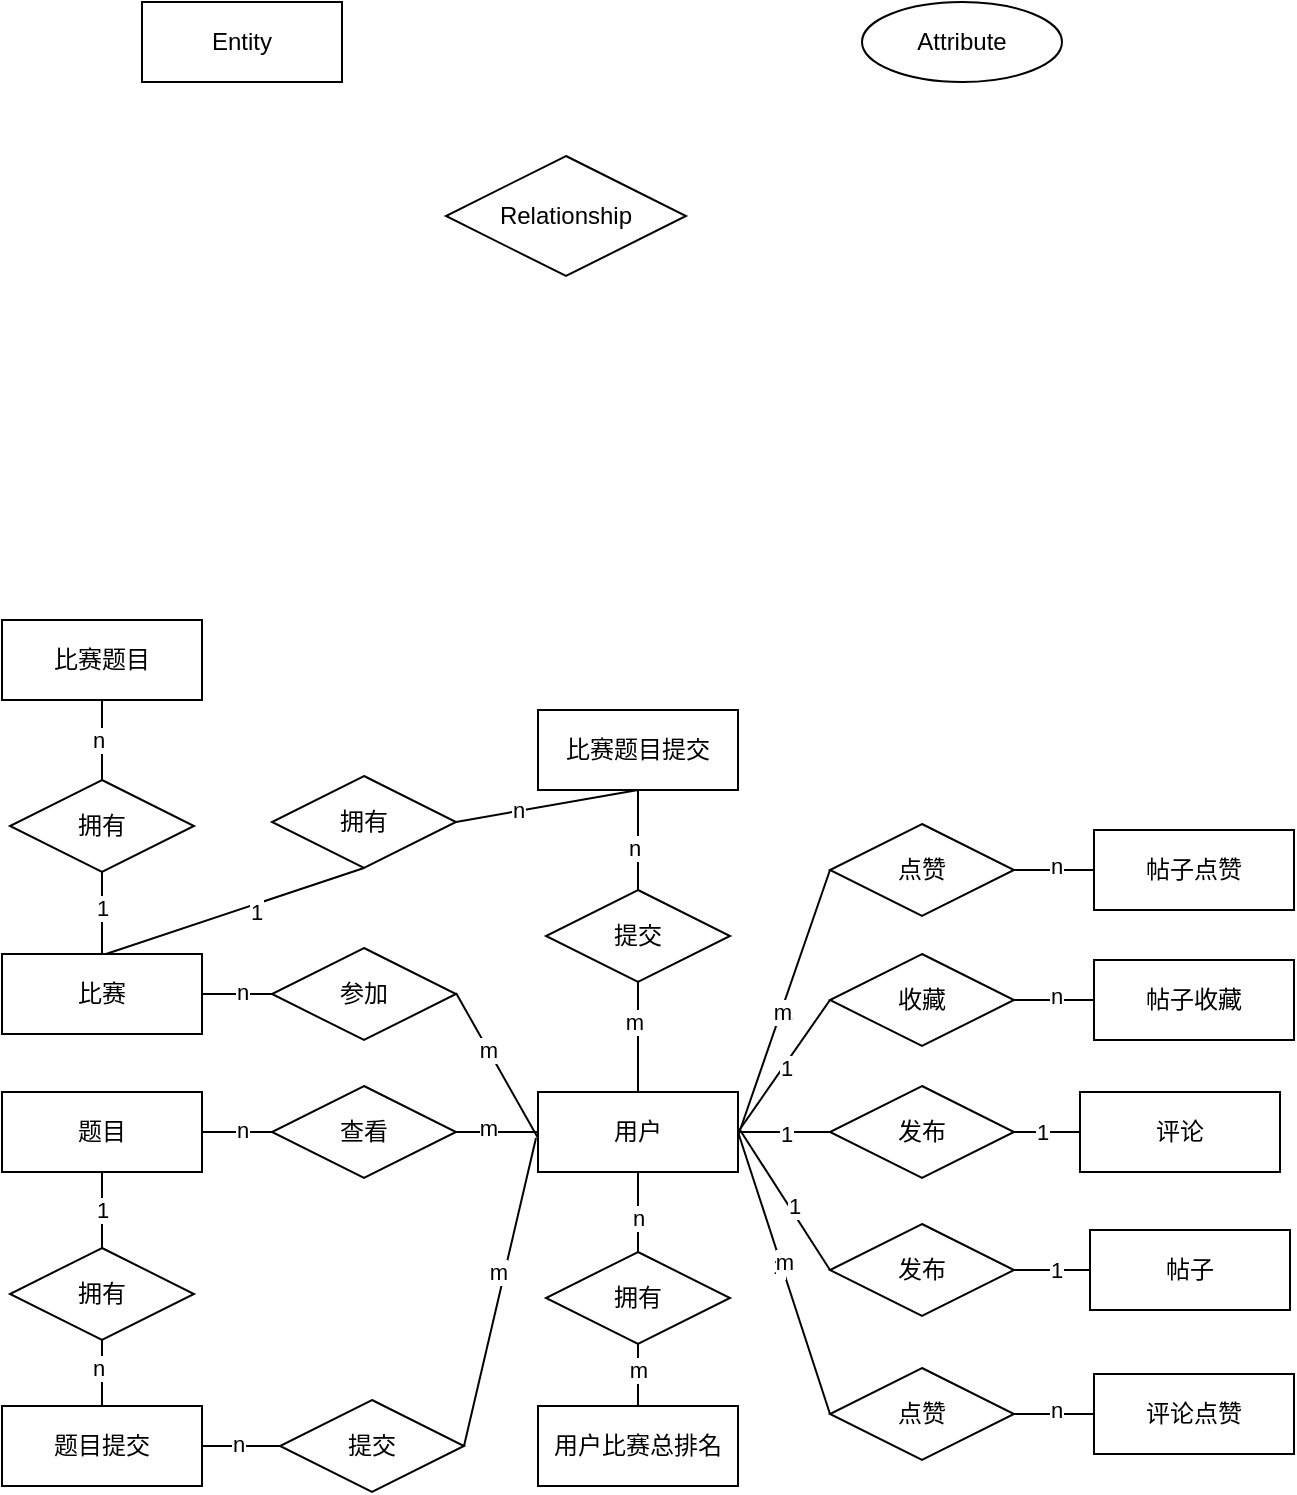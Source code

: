 <mxfile version="24.1.0" type="github">
  <diagram id="qFtIQ_YNDOMXz3P4pGXY" name="第 1 页">
    <mxGraphModel dx="1042" dy="577" grid="0" gridSize="10" guides="1" tooltips="1" connect="1" arrows="1" fold="1" page="1" pageScale="1" pageWidth="827" pageHeight="1169" background="#ffffff" math="0" shadow="0">
      <root>
        <mxCell id="0" />
        <mxCell id="1" parent="0" />
        <mxCell id="MPchgJYEr40FNvUbp9XO-1" value="Entity" style="whiteSpace=wrap;html=1;align=center;" vertex="1" parent="1">
          <mxGeometry x="90" y="50" width="100" height="40" as="geometry" />
        </mxCell>
        <mxCell id="MPchgJYEr40FNvUbp9XO-4" value="Attribute" style="ellipse;whiteSpace=wrap;html=1;align=center;" vertex="1" parent="1">
          <mxGeometry x="450" y="50" width="100" height="40" as="geometry" />
        </mxCell>
        <mxCell id="MPchgJYEr40FNvUbp9XO-99" value="" style="edgeStyle=orthogonalEdgeStyle;rounded=0;orthogonalLoop=1;jettySize=auto;html=1;endArrow=none;endFill=0;" edge="1" parent="1" source="MPchgJYEr40FNvUbp9XO-5" target="MPchgJYEr40FNvUbp9XO-98">
          <mxGeometry relative="1" as="geometry" />
        </mxCell>
        <mxCell id="MPchgJYEr40FNvUbp9XO-100" value="1" style="edgeLabel;html=1;align=center;verticalAlign=middle;resizable=0;points=[];" vertex="1" connectable="0" parent="MPchgJYEr40FNvUbp9XO-99">
          <mxGeometry x="0.152" y="3" relative="1" as="geometry">
            <mxPoint x="-3" y="-1" as="offset" />
          </mxGeometry>
        </mxCell>
        <mxCell id="MPchgJYEr40FNvUbp9XO-5" value="题目" style="whiteSpace=wrap;html=1;align=center;" vertex="1" parent="1">
          <mxGeometry x="20" y="595" width="100" height="40" as="geometry" />
        </mxCell>
        <mxCell id="MPchgJYEr40FNvUbp9XO-17" value="" style="edgeStyle=orthogonalEdgeStyle;rounded=0;orthogonalLoop=1;jettySize=auto;html=1;endArrow=none;endFill=0;" edge="1" parent="1" source="MPchgJYEr40FNvUbp9XO-6" target="MPchgJYEr40FNvUbp9XO-16">
          <mxGeometry relative="1" as="geometry" />
        </mxCell>
        <mxCell id="MPchgJYEr40FNvUbp9XO-19" value="1" style="edgeLabel;html=1;align=center;verticalAlign=middle;resizable=0;points=[];" vertex="1" connectable="0" parent="MPchgJYEr40FNvUbp9XO-17">
          <mxGeometry x="0.015" y="-1" relative="1" as="geometry">
            <mxPoint as="offset" />
          </mxGeometry>
        </mxCell>
        <mxCell id="MPchgJYEr40FNvUbp9XO-63" value="" style="edgeStyle=orthogonalEdgeStyle;rounded=0;orthogonalLoop=1;jettySize=auto;html=1;endArrow=none;endFill=0;" edge="1" parent="1" source="MPchgJYEr40FNvUbp9XO-6" target="MPchgJYEr40FNvUbp9XO-62">
          <mxGeometry relative="1" as="geometry" />
        </mxCell>
        <mxCell id="MPchgJYEr40FNvUbp9XO-64" value="m" style="edgeLabel;html=1;align=center;verticalAlign=middle;resizable=0;points=[];" vertex="1" connectable="0" parent="MPchgJYEr40FNvUbp9XO-63">
          <mxGeometry x="0.229" y="-2" relative="1" as="geometry">
            <mxPoint as="offset" />
          </mxGeometry>
        </mxCell>
        <mxCell id="MPchgJYEr40FNvUbp9XO-91" value="" style="edgeStyle=orthogonalEdgeStyle;rounded=0;orthogonalLoop=1;jettySize=auto;html=1;endArrow=none;endFill=0;" edge="1" parent="1" source="MPchgJYEr40FNvUbp9XO-6" target="MPchgJYEr40FNvUbp9XO-90">
          <mxGeometry relative="1" as="geometry" />
        </mxCell>
        <mxCell id="MPchgJYEr40FNvUbp9XO-92" value="m" style="edgeLabel;html=1;align=center;verticalAlign=middle;resizable=0;points=[];" vertex="1" connectable="0" parent="MPchgJYEr40FNvUbp9XO-91">
          <mxGeometry x="0.287" y="2" relative="1" as="geometry">
            <mxPoint as="offset" />
          </mxGeometry>
        </mxCell>
        <mxCell id="MPchgJYEr40FNvUbp9XO-6" value="用户" style="whiteSpace=wrap;html=1;align=center;" vertex="1" parent="1">
          <mxGeometry x="288" y="595" width="100" height="40" as="geometry" />
        </mxCell>
        <mxCell id="MPchgJYEr40FNvUbp9XO-9" value="评论" style="whiteSpace=wrap;html=1;align=center;" vertex="1" parent="1">
          <mxGeometry x="559" y="595" width="100" height="40" as="geometry" />
        </mxCell>
        <mxCell id="MPchgJYEr40FNvUbp9XO-15" value="Relationship" style="shape=rhombus;perimeter=rhombusPerimeter;whiteSpace=wrap;html=1;align=center;" vertex="1" parent="1">
          <mxGeometry x="242" y="127" width="120" height="60" as="geometry" />
        </mxCell>
        <mxCell id="MPchgJYEr40FNvUbp9XO-18" value="" style="edgeStyle=orthogonalEdgeStyle;rounded=0;orthogonalLoop=1;jettySize=auto;html=1;endArrow=none;endFill=0;" edge="1" parent="1" source="MPchgJYEr40FNvUbp9XO-16" target="MPchgJYEr40FNvUbp9XO-9">
          <mxGeometry relative="1" as="geometry" />
        </mxCell>
        <mxCell id="MPchgJYEr40FNvUbp9XO-20" value="1" style="edgeLabel;html=1;align=center;verticalAlign=middle;resizable=0;points=[];" vertex="1" connectable="0" parent="MPchgJYEr40FNvUbp9XO-18">
          <mxGeometry x="0.191" relative="1" as="geometry">
            <mxPoint as="offset" />
          </mxGeometry>
        </mxCell>
        <mxCell id="MPchgJYEr40FNvUbp9XO-16" value="发布" style="shape=rhombus;perimeter=rhombusPerimeter;whiteSpace=wrap;html=1;align=center;" vertex="1" parent="1">
          <mxGeometry x="434" y="592" width="92" height="46" as="geometry" />
        </mxCell>
        <mxCell id="MPchgJYEr40FNvUbp9XO-22" value="帖子" style="whiteSpace=wrap;html=1;align=center;" vertex="1" parent="1">
          <mxGeometry x="564" y="664" width="100" height="40" as="geometry" />
        </mxCell>
        <mxCell id="MPchgJYEr40FNvUbp9XO-23" value="" style="edgeStyle=orthogonalEdgeStyle;rounded=0;orthogonalLoop=1;jettySize=auto;html=1;endArrow=none;endFill=0;" edge="1" parent="1" source="MPchgJYEr40FNvUbp9XO-25" target="MPchgJYEr40FNvUbp9XO-22">
          <mxGeometry relative="1" as="geometry" />
        </mxCell>
        <mxCell id="MPchgJYEr40FNvUbp9XO-24" value="1" style="edgeLabel;html=1;align=center;verticalAlign=middle;resizable=0;points=[];" vertex="1" connectable="0" parent="MPchgJYEr40FNvUbp9XO-23">
          <mxGeometry x="0.191" relative="1" as="geometry">
            <mxPoint as="offset" />
          </mxGeometry>
        </mxCell>
        <mxCell id="MPchgJYEr40FNvUbp9XO-25" value="发布" style="shape=rhombus;perimeter=rhombusPerimeter;whiteSpace=wrap;html=1;align=center;" vertex="1" parent="1">
          <mxGeometry x="434" y="661" width="92" height="46" as="geometry" />
        </mxCell>
        <mxCell id="MPchgJYEr40FNvUbp9XO-26" value="" style="endArrow=none;html=1;rounded=0;entryX=0;entryY=0.5;entryDx=0;entryDy=0;" edge="1" parent="1" target="MPchgJYEr40FNvUbp9XO-25">
          <mxGeometry relative="1" as="geometry">
            <mxPoint x="389" y="614" as="sourcePoint" />
            <mxPoint x="429" y="685.5" as="targetPoint" />
          </mxGeometry>
        </mxCell>
        <mxCell id="MPchgJYEr40FNvUbp9XO-27" value="1" style="edgeLabel;html=1;align=center;verticalAlign=middle;resizable=0;points=[];" vertex="1" connectable="0" parent="MPchgJYEr40FNvUbp9XO-26">
          <mxGeometry x="0.122" y="2" relative="1" as="geometry">
            <mxPoint as="offset" />
          </mxGeometry>
        </mxCell>
        <mxCell id="MPchgJYEr40FNvUbp9XO-32" value="帖子收藏" style="whiteSpace=wrap;html=1;align=center;" vertex="1" parent="1">
          <mxGeometry x="566" y="529" width="100" height="40" as="geometry" />
        </mxCell>
        <mxCell id="MPchgJYEr40FNvUbp9XO-46" value="" style="edgeStyle=orthogonalEdgeStyle;rounded=0;orthogonalLoop=1;jettySize=auto;html=1;endArrow=none;endFill=0;" edge="1" parent="1" source="MPchgJYEr40FNvUbp9XO-35" target="MPchgJYEr40FNvUbp9XO-32">
          <mxGeometry relative="1" as="geometry" />
        </mxCell>
        <mxCell id="MPchgJYEr40FNvUbp9XO-47" value="n" style="edgeLabel;html=1;align=center;verticalAlign=middle;resizable=0;points=[];" vertex="1" connectable="0" parent="MPchgJYEr40FNvUbp9XO-46">
          <mxGeometry x="0.04" y="2" relative="1" as="geometry">
            <mxPoint as="offset" />
          </mxGeometry>
        </mxCell>
        <mxCell id="MPchgJYEr40FNvUbp9XO-35" value="收藏" style="shape=rhombus;perimeter=rhombusPerimeter;whiteSpace=wrap;html=1;align=center;" vertex="1" parent="1">
          <mxGeometry x="434" y="526" width="92" height="46" as="geometry" />
        </mxCell>
        <mxCell id="MPchgJYEr40FNvUbp9XO-48" value="帖子点赞" style="whiteSpace=wrap;html=1;align=center;" vertex="1" parent="1">
          <mxGeometry x="566" y="464" width="100" height="40" as="geometry" />
        </mxCell>
        <mxCell id="MPchgJYEr40FNvUbp9XO-49" value="" style="edgeStyle=orthogonalEdgeStyle;rounded=0;orthogonalLoop=1;jettySize=auto;html=1;endArrow=none;endFill=0;" edge="1" parent="1" source="MPchgJYEr40FNvUbp9XO-51" target="MPchgJYEr40FNvUbp9XO-48">
          <mxGeometry relative="1" as="geometry" />
        </mxCell>
        <mxCell id="MPchgJYEr40FNvUbp9XO-50" value="n" style="edgeLabel;html=1;align=center;verticalAlign=middle;resizable=0;points=[];" vertex="1" connectable="0" parent="MPchgJYEr40FNvUbp9XO-49">
          <mxGeometry x="0.04" y="2" relative="1" as="geometry">
            <mxPoint as="offset" />
          </mxGeometry>
        </mxCell>
        <mxCell id="MPchgJYEr40FNvUbp9XO-51" value="点赞" style="shape=rhombus;perimeter=rhombusPerimeter;whiteSpace=wrap;html=1;align=center;" vertex="1" parent="1">
          <mxGeometry x="434" y="461" width="92" height="46" as="geometry" />
        </mxCell>
        <mxCell id="MPchgJYEr40FNvUbp9XO-52" value="评论点赞" style="whiteSpace=wrap;html=1;align=center;" vertex="1" parent="1">
          <mxGeometry x="566" y="736" width="100" height="40" as="geometry" />
        </mxCell>
        <mxCell id="MPchgJYEr40FNvUbp9XO-53" value="" style="edgeStyle=orthogonalEdgeStyle;rounded=0;orthogonalLoop=1;jettySize=auto;html=1;endArrow=none;endFill=0;" edge="1" parent="1" source="MPchgJYEr40FNvUbp9XO-55" target="MPchgJYEr40FNvUbp9XO-52">
          <mxGeometry relative="1" as="geometry" />
        </mxCell>
        <mxCell id="MPchgJYEr40FNvUbp9XO-54" value="n" style="edgeLabel;html=1;align=center;verticalAlign=middle;resizable=0;points=[];" vertex="1" connectable="0" parent="MPchgJYEr40FNvUbp9XO-53">
          <mxGeometry x="0.04" y="2" relative="1" as="geometry">
            <mxPoint as="offset" />
          </mxGeometry>
        </mxCell>
        <mxCell id="MPchgJYEr40FNvUbp9XO-55" value="点赞" style="shape=rhombus;perimeter=rhombusPerimeter;whiteSpace=wrap;html=1;align=center;" vertex="1" parent="1">
          <mxGeometry x="434" y="733" width="92" height="46" as="geometry" />
        </mxCell>
        <mxCell id="MPchgJYEr40FNvUbp9XO-56" value="" style="endArrow=none;html=1;rounded=0;entryX=0;entryY=0.5;entryDx=0;entryDy=0;" edge="1" parent="1" target="MPchgJYEr40FNvUbp9XO-51">
          <mxGeometry relative="1" as="geometry">
            <mxPoint x="388" y="617" as="sourcePoint" />
            <mxPoint x="427" y="815" as="targetPoint" />
          </mxGeometry>
        </mxCell>
        <mxCell id="MPchgJYEr40FNvUbp9XO-57" value="1" style="edgeLabel;html=1;align=center;verticalAlign=middle;resizable=0;points=[];" vertex="1" connectable="0" parent="MPchgJYEr40FNvUbp9XO-56">
          <mxGeometry x="-0.053" y="-2" relative="1" as="geometry">
            <mxPoint as="offset" />
          </mxGeometry>
        </mxCell>
        <mxCell id="MPchgJYEr40FNvUbp9XO-58" value="m" style="edgeLabel;html=1;align=center;verticalAlign=middle;resizable=0;points=[];" vertex="1" connectable="0" parent="MPchgJYEr40FNvUbp9XO-56">
          <mxGeometry x="-0.076" y="1" relative="1" as="geometry">
            <mxPoint x="1" as="offset" />
          </mxGeometry>
        </mxCell>
        <mxCell id="MPchgJYEr40FNvUbp9XO-59" value="" style="endArrow=none;html=1;rounded=0;entryX=0;entryY=0.5;entryDx=0;entryDy=0;" edge="1" parent="1" target="MPchgJYEr40FNvUbp9XO-55">
          <mxGeometry relative="1" as="geometry">
            <mxPoint x="388" y="615" as="sourcePoint" />
            <mxPoint x="429" y="887.5" as="targetPoint" />
          </mxGeometry>
        </mxCell>
        <mxCell id="MPchgJYEr40FNvUbp9XO-60" value="1" style="edgeLabel;html=1;align=center;verticalAlign=middle;resizable=0;points=[];" vertex="1" connectable="0" parent="MPchgJYEr40FNvUbp9XO-59">
          <mxGeometry x="-0.053" y="-2" relative="1" as="geometry">
            <mxPoint as="offset" />
          </mxGeometry>
        </mxCell>
        <mxCell id="MPchgJYEr40FNvUbp9XO-61" value="m" style="edgeLabel;html=1;align=center;verticalAlign=middle;resizable=0;points=[];" vertex="1" connectable="0" parent="MPchgJYEr40FNvUbp9XO-59">
          <mxGeometry x="-0.076" y="1" relative="1" as="geometry">
            <mxPoint x="1" as="offset" />
          </mxGeometry>
        </mxCell>
        <mxCell id="MPchgJYEr40FNvUbp9XO-65" value="" style="edgeStyle=orthogonalEdgeStyle;rounded=0;orthogonalLoop=1;jettySize=auto;html=1;endArrow=none;endFill=0;" edge="1" parent="1" source="MPchgJYEr40FNvUbp9XO-62" target="MPchgJYEr40FNvUbp9XO-5">
          <mxGeometry relative="1" as="geometry" />
        </mxCell>
        <mxCell id="MPchgJYEr40FNvUbp9XO-66" value="n" style="edgeLabel;html=1;align=center;verticalAlign=middle;resizable=0;points=[];" vertex="1" connectable="0" parent="MPchgJYEr40FNvUbp9XO-65">
          <mxGeometry x="0.12" y="-1" relative="1" as="geometry">
            <mxPoint as="offset" />
          </mxGeometry>
        </mxCell>
        <mxCell id="MPchgJYEr40FNvUbp9XO-62" value="查看" style="shape=rhombus;perimeter=rhombusPerimeter;whiteSpace=wrap;html=1;align=center;" vertex="1" parent="1">
          <mxGeometry x="155" y="592" width="92" height="46" as="geometry" />
        </mxCell>
        <mxCell id="MPchgJYEr40FNvUbp9XO-67" value="题目提交" style="whiteSpace=wrap;html=1;align=center;" vertex="1" parent="1">
          <mxGeometry x="20" y="752" width="100" height="40" as="geometry" />
        </mxCell>
        <mxCell id="MPchgJYEr40FNvUbp9XO-69" value="" style="edgeStyle=orthogonalEdgeStyle;rounded=0;orthogonalLoop=1;jettySize=auto;html=1;endArrow=none;endFill=0;" edge="1" parent="1" source="MPchgJYEr40FNvUbp9XO-71" target="MPchgJYEr40FNvUbp9XO-67">
          <mxGeometry relative="1" as="geometry" />
        </mxCell>
        <mxCell id="MPchgJYEr40FNvUbp9XO-70" value="n" style="edgeLabel;html=1;align=center;verticalAlign=middle;resizable=0;points=[];" vertex="1" connectable="0" parent="MPchgJYEr40FNvUbp9XO-69">
          <mxGeometry x="0.12" y="-1" relative="1" as="geometry">
            <mxPoint as="offset" />
          </mxGeometry>
        </mxCell>
        <mxCell id="MPchgJYEr40FNvUbp9XO-71" value="提交" style="shape=rhombus;perimeter=rhombusPerimeter;whiteSpace=wrap;html=1;align=center;" vertex="1" parent="1">
          <mxGeometry x="159" y="749" width="92" height="46" as="geometry" />
        </mxCell>
        <mxCell id="MPchgJYEr40FNvUbp9XO-72" value="" style="endArrow=none;html=1;rounded=0;exitX=1;exitY=0.5;exitDx=0;exitDy=0;" edge="1" parent="1" source="MPchgJYEr40FNvUbp9XO-71">
          <mxGeometry relative="1" as="geometry">
            <mxPoint x="247" y="682.5" as="sourcePoint" />
            <mxPoint x="287" y="618" as="targetPoint" />
          </mxGeometry>
        </mxCell>
        <mxCell id="MPchgJYEr40FNvUbp9XO-104" value="m" style="edgeLabel;html=1;align=center;verticalAlign=middle;resizable=0;points=[];" vertex="1" connectable="0" parent="MPchgJYEr40FNvUbp9XO-72">
          <mxGeometry x="0.117" y="4" relative="1" as="geometry">
            <mxPoint as="offset" />
          </mxGeometry>
        </mxCell>
        <mxCell id="MPchgJYEr40FNvUbp9XO-83" value="" style="edgeStyle=orthogonalEdgeStyle;rounded=0;orthogonalLoop=1;jettySize=auto;html=1;endArrow=none;endFill=0;" edge="1" parent="1" source="MPchgJYEr40FNvUbp9XO-74" target="MPchgJYEr40FNvUbp9XO-82">
          <mxGeometry relative="1" as="geometry" />
        </mxCell>
        <mxCell id="MPchgJYEr40FNvUbp9XO-86" value="1" style="edgeLabel;html=1;align=center;verticalAlign=middle;resizable=0;points=[];" vertex="1" connectable="0" parent="MPchgJYEr40FNvUbp9XO-83">
          <mxGeometry x="0.112" relative="1" as="geometry">
            <mxPoint as="offset" />
          </mxGeometry>
        </mxCell>
        <mxCell id="MPchgJYEr40FNvUbp9XO-74" value="比赛" style="whiteSpace=wrap;html=1;align=center;" vertex="1" parent="1">
          <mxGeometry x="20" y="526" width="100" height="40" as="geometry" />
        </mxCell>
        <mxCell id="MPchgJYEr40FNvUbp9XO-76" value="" style="edgeStyle=orthogonalEdgeStyle;rounded=0;orthogonalLoop=1;jettySize=auto;html=1;endArrow=none;endFill=0;" edge="1" parent="1" source="MPchgJYEr40FNvUbp9XO-78" target="MPchgJYEr40FNvUbp9XO-74">
          <mxGeometry relative="1" as="geometry" />
        </mxCell>
        <mxCell id="MPchgJYEr40FNvUbp9XO-77" value="n" style="edgeLabel;html=1;align=center;verticalAlign=middle;resizable=0;points=[];" vertex="1" connectable="0" parent="MPchgJYEr40FNvUbp9XO-76">
          <mxGeometry x="0.12" y="-1" relative="1" as="geometry">
            <mxPoint as="offset" />
          </mxGeometry>
        </mxCell>
        <mxCell id="MPchgJYEr40FNvUbp9XO-78" value="参加" style="shape=rhombus;perimeter=rhombusPerimeter;whiteSpace=wrap;html=1;align=center;" vertex="1" parent="1">
          <mxGeometry x="155" y="523" width="92" height="46" as="geometry" />
        </mxCell>
        <mxCell id="MPchgJYEr40FNvUbp9XO-80" value="" style="endArrow=none;html=1;rounded=0;" edge="1" parent="1">
          <mxGeometry relative="1" as="geometry">
            <mxPoint x="247" y="545.5" as="sourcePoint" />
            <mxPoint x="288" y="618" as="targetPoint" />
          </mxGeometry>
        </mxCell>
        <mxCell id="MPchgJYEr40FNvUbp9XO-81" value="m" style="edgeLabel;html=1;align=center;verticalAlign=middle;resizable=0;points=[];" vertex="1" connectable="0" parent="MPchgJYEr40FNvUbp9XO-80">
          <mxGeometry x="-0.226" relative="1" as="geometry">
            <mxPoint as="offset" />
          </mxGeometry>
        </mxCell>
        <mxCell id="MPchgJYEr40FNvUbp9XO-88" value="" style="edgeStyle=orthogonalEdgeStyle;rounded=0;orthogonalLoop=1;jettySize=auto;html=1;endArrow=none;endFill=0;" edge="1" parent="1" source="MPchgJYEr40FNvUbp9XO-82" target="MPchgJYEr40FNvUbp9XO-87">
          <mxGeometry relative="1" as="geometry" />
        </mxCell>
        <mxCell id="MPchgJYEr40FNvUbp9XO-89" value="n" style="edgeLabel;html=1;align=center;verticalAlign=middle;resizable=0;points=[];" vertex="1" connectable="0" parent="MPchgJYEr40FNvUbp9XO-88">
          <mxGeometry x="0.01" y="2" relative="1" as="geometry">
            <mxPoint as="offset" />
          </mxGeometry>
        </mxCell>
        <mxCell id="MPchgJYEr40FNvUbp9XO-82" value="拥有" style="shape=rhombus;perimeter=rhombusPerimeter;whiteSpace=wrap;html=1;align=center;" vertex="1" parent="1">
          <mxGeometry x="24" y="439" width="92" height="46" as="geometry" />
        </mxCell>
        <mxCell id="MPchgJYEr40FNvUbp9XO-87" value="比赛题目" style="whiteSpace=wrap;html=1;align=center;" vertex="1" parent="1">
          <mxGeometry x="20" y="359" width="100" height="40" as="geometry" />
        </mxCell>
        <mxCell id="MPchgJYEr40FNvUbp9XO-94" value="" style="edgeStyle=orthogonalEdgeStyle;rounded=0;orthogonalLoop=1;jettySize=auto;html=1;endArrow=none;endFill=0;" edge="1" parent="1" source="MPchgJYEr40FNvUbp9XO-90" target="MPchgJYEr40FNvUbp9XO-93">
          <mxGeometry relative="1" as="geometry" />
        </mxCell>
        <mxCell id="MPchgJYEr40FNvUbp9XO-97" value="n" style="edgeLabel;html=1;align=center;verticalAlign=middle;resizable=0;points=[];" vertex="1" connectable="0" parent="MPchgJYEr40FNvUbp9XO-94">
          <mxGeometry x="-0.064" y="2" relative="1" as="geometry">
            <mxPoint y="2" as="offset" />
          </mxGeometry>
        </mxCell>
        <mxCell id="MPchgJYEr40FNvUbp9XO-90" value="提交" style="shape=rhombus;perimeter=rhombusPerimeter;whiteSpace=wrap;html=1;align=center;" vertex="1" parent="1">
          <mxGeometry x="292" y="494" width="92" height="46" as="geometry" />
        </mxCell>
        <mxCell id="MPchgJYEr40FNvUbp9XO-93" value="比赛题目提交" style="whiteSpace=wrap;html=1;align=center;" vertex="1" parent="1">
          <mxGeometry x="288" y="404" width="100" height="40" as="geometry" />
        </mxCell>
        <mxCell id="MPchgJYEr40FNvUbp9XO-101" value="" style="edgeStyle=orthogonalEdgeStyle;rounded=0;orthogonalLoop=1;jettySize=auto;html=1;endArrow=none;endFill=0;" edge="1" parent="1" source="MPchgJYEr40FNvUbp9XO-98" target="MPchgJYEr40FNvUbp9XO-67">
          <mxGeometry relative="1" as="geometry" />
        </mxCell>
        <mxCell id="MPchgJYEr40FNvUbp9XO-103" value="n" style="edgeLabel;html=1;align=center;verticalAlign=middle;resizable=0;points=[];" vertex="1" connectable="0" parent="MPchgJYEr40FNvUbp9XO-101">
          <mxGeometry x="0.2" y="-2" relative="1" as="geometry">
            <mxPoint as="offset" />
          </mxGeometry>
        </mxCell>
        <mxCell id="MPchgJYEr40FNvUbp9XO-98" value="拥有" style="shape=rhombus;perimeter=rhombusPerimeter;whiteSpace=wrap;html=1;align=center;" vertex="1" parent="1">
          <mxGeometry x="24" y="673" width="92" height="46" as="geometry" />
        </mxCell>
        <mxCell id="MPchgJYEr40FNvUbp9XO-105" value="拥有" style="shape=rhombus;perimeter=rhombusPerimeter;whiteSpace=wrap;html=1;align=center;" vertex="1" parent="1">
          <mxGeometry x="155" y="437" width="92" height="46" as="geometry" />
        </mxCell>
        <mxCell id="MPchgJYEr40FNvUbp9XO-106" value="" style="endArrow=none;html=1;rounded=0;entryX=0.5;entryY=1;entryDx=0;entryDy=0;" edge="1" parent="1" target="MPchgJYEr40FNvUbp9XO-105">
          <mxGeometry relative="1" as="geometry">
            <mxPoint x="72" y="526" as="sourcePoint" />
            <mxPoint x="232" y="526" as="targetPoint" />
          </mxGeometry>
        </mxCell>
        <mxCell id="MPchgJYEr40FNvUbp9XO-107" value="1" style="edgeLabel;html=1;align=center;verticalAlign=middle;resizable=0;points=[];" vertex="1" connectable="0" parent="MPchgJYEr40FNvUbp9XO-106">
          <mxGeometry x="0.141" y="-3" relative="1" as="geometry">
            <mxPoint as="offset" />
          </mxGeometry>
        </mxCell>
        <mxCell id="MPchgJYEr40FNvUbp9XO-108" value="" style="endArrow=none;html=1;rounded=0;entryX=0.5;entryY=1;entryDx=0;entryDy=0;" edge="1" parent="1" target="MPchgJYEr40FNvUbp9XO-93">
          <mxGeometry relative="1" as="geometry">
            <mxPoint x="247" y="460" as="sourcePoint" />
            <mxPoint x="376" y="417" as="targetPoint" />
          </mxGeometry>
        </mxCell>
        <mxCell id="MPchgJYEr40FNvUbp9XO-110" value="n" style="edgeLabel;html=1;align=center;verticalAlign=middle;resizable=0;points=[];" vertex="1" connectable="0" parent="MPchgJYEr40FNvUbp9XO-108">
          <mxGeometry x="-0.385" y="-4" relative="1" as="geometry">
            <mxPoint x="2" y="-5" as="offset" />
          </mxGeometry>
        </mxCell>
        <mxCell id="MPchgJYEr40FNvUbp9XO-117" value="" style="edgeStyle=orthogonalEdgeStyle;rounded=0;orthogonalLoop=1;jettySize=auto;html=1;endArrow=none;endFill=0;" edge="1" parent="1" source="MPchgJYEr40FNvUbp9XO-113" target="MPchgJYEr40FNvUbp9XO-6">
          <mxGeometry relative="1" as="geometry" />
        </mxCell>
        <mxCell id="MPchgJYEr40FNvUbp9XO-118" value="n" style="edgeLabel;html=1;align=center;verticalAlign=middle;resizable=0;points=[];" vertex="1" connectable="0" parent="MPchgJYEr40FNvUbp9XO-117">
          <mxGeometry x="-0.16" relative="1" as="geometry">
            <mxPoint as="offset" />
          </mxGeometry>
        </mxCell>
        <mxCell id="MPchgJYEr40FNvUbp9XO-113" value="拥有" style="shape=rhombus;perimeter=rhombusPerimeter;whiteSpace=wrap;html=1;align=center;" vertex="1" parent="1">
          <mxGeometry x="292" y="675" width="92" height="46" as="geometry" />
        </mxCell>
        <mxCell id="MPchgJYEr40FNvUbp9XO-115" value="" style="edgeStyle=orthogonalEdgeStyle;rounded=0;orthogonalLoop=1;jettySize=auto;html=1;endArrow=none;endFill=0;" edge="1" parent="1" source="MPchgJYEr40FNvUbp9XO-114" target="MPchgJYEr40FNvUbp9XO-113">
          <mxGeometry relative="1" as="geometry" />
        </mxCell>
        <mxCell id="MPchgJYEr40FNvUbp9XO-119" value="m" style="edgeLabel;html=1;align=center;verticalAlign=middle;resizable=0;points=[];" vertex="1" connectable="0" parent="MPchgJYEr40FNvUbp9XO-115">
          <mxGeometry x="0.502" y="4" relative="1" as="geometry">
            <mxPoint x="4" y="1" as="offset" />
          </mxGeometry>
        </mxCell>
        <mxCell id="MPchgJYEr40FNvUbp9XO-114" value="用户比赛总排名" style="whiteSpace=wrap;html=1;align=center;" vertex="1" parent="1">
          <mxGeometry x="288" y="752" width="100" height="40" as="geometry" />
        </mxCell>
        <mxCell id="MPchgJYEr40FNvUbp9XO-120" value="" style="endArrow=none;html=1;rounded=0;exitX=1;exitY=0.5;exitDx=0;exitDy=0;entryX=0;entryY=0.5;entryDx=0;entryDy=0;" edge="1" parent="1" source="MPchgJYEr40FNvUbp9XO-6" target="MPchgJYEr40FNvUbp9XO-35">
          <mxGeometry relative="1" as="geometry">
            <mxPoint x="471" y="443" as="sourcePoint" />
            <mxPoint x="561" y="445" as="targetPoint" />
          </mxGeometry>
        </mxCell>
        <mxCell id="MPchgJYEr40FNvUbp9XO-123" value="1" style="edgeLabel;html=1;align=center;verticalAlign=middle;resizable=0;points=[];" vertex="1" connectable="0" parent="MPchgJYEr40FNvUbp9XO-120">
          <mxGeometry x="0.007" y="-1" relative="1" as="geometry">
            <mxPoint as="offset" />
          </mxGeometry>
        </mxCell>
      </root>
    </mxGraphModel>
  </diagram>
</mxfile>
